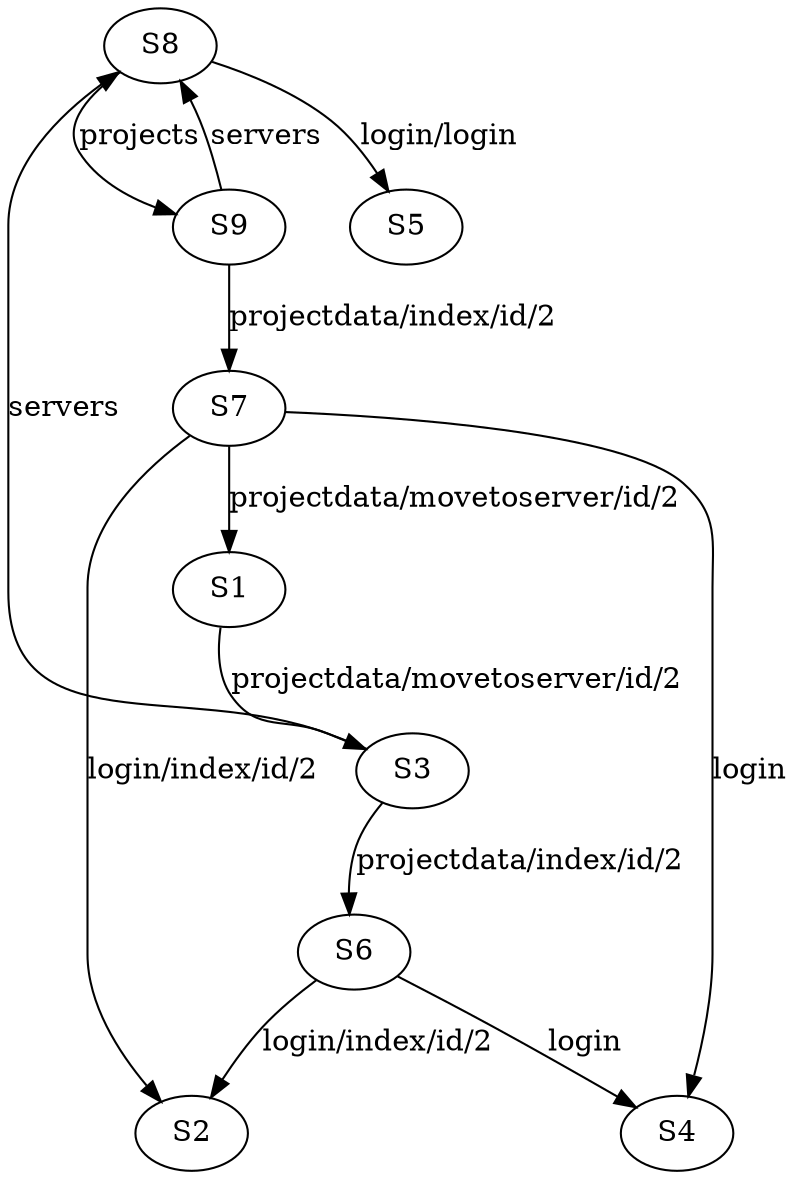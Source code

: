 digraph fsm {
S8 -> S9 [label="projects"];
S8 -> S5 [label="login/login"];
S9 -> S7 [label="projectdata/index/id/2"];
S9 -> S8 [label="servers"];
S7 -> S2 [label="login/index/id/2"];
S7 -> S4 [label="login"];
S7 -> S1 [label="projectdata/movetoserver/id/2"];
S1 -> S3 [label="projectdata/movetoserver/id/2"];
S3 -> S6 [label="projectdata/index/id/2"];
S3 -> S8 [label="servers"];
S6 -> S2 [label="login/index/id/2"];
S6 -> S4 [label="login"];
}
